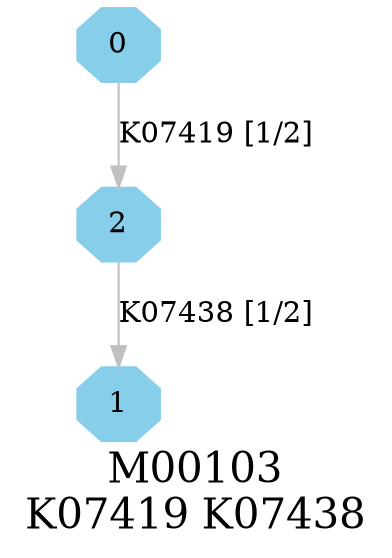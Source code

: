 digraph G {
graph [label="M00103
K07419 K07438",fontsize=20];
node [shape=box,style=filled];
edge [len=3,color=grey];
{node [width=.3,height=.3,shape=octagon,style=filled,color=skyblue] 0 1 2 }
0 -> 2 [label="K07419 [1/2]"];
2 -> 1 [label="K07438 [1/2]"];
}